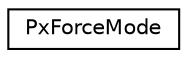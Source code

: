 digraph "Graphical Class Hierarchy"
{
  edge [fontname="Helvetica",fontsize="10",labelfontname="Helvetica",labelfontsize="10"];
  node [fontname="Helvetica",fontsize="10",shape=record];
  rankdir="LR";
  Node0 [label="PxForceMode",height=0.2,width=0.4,color="black", fillcolor="white", style="filled",URL="$structPxForceMode.html",tooltip="Parameter to addForce() and addTorque() calls, determines the exact operation that is carried out..."];
}
